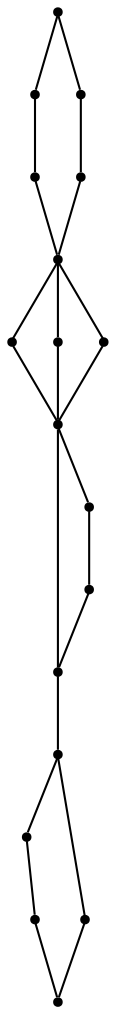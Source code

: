 graph {
  node [shape=point,comment="{\"directed\":false,\"doi\":\"10.1007/978-3-540-24595-7_22\",\"figure\":\"2 (1)\"}"]

  v0 [pos="816.7352380087209,1819.909735079164"]
  v1 [pos="777.2279069767442,1793.597224906638"]
  v2 [pos="737.7205759447675,1793.597224906638"]
  v3 [pos="737.7205759447675,1846.2847109194147"]
  v4 [pos="698.2131972202034,1819.909735079164"]
  v5 [pos="658.6433412063953,1819.9097350791642"]
  v6 [pos="619.1360101744186,1846.284710919415"]
  v7 [pos="579.6286632449127,1846.2847109194147"]
  v8 [pos="540.1212845203488,1819.9097350791642"]
  v9 [pos="500.6139534883721,1793.597224906638"]
  v10 [pos="500.6139534883721,1819.909735079164"]
  v11 [pos="500.6139534883721,1846.2847109194147"]
  v12 [pos="461.10659861010174,1819.909735079164"]
  v13 [pos="421.59925962936046,1793.597224906638"]
  v14 [pos="421.59925962936046,1846.2847109194147"]
  v15 [pos="382.09190475109017,1793.597224906638"]
  v16 [pos="382.0919047510901,1846.284710919415"]
  v17 [pos="342.58456577034883,1819.909735079164"]

  v17 -- v15 [id="-2",pos="342.58456577034883,1819.909735079164 382.09190475109017,1793.597224906638 382.09190475109017,1793.597224906638 382.09190475109017,1793.597224906638"]
  v15 -- v13 [id="-5",pos="382.09190475109017,1793.597224906638 421.59925962936046,1793.597224906638 421.59925962936046,1793.597224906638 421.59925962936046,1793.597224906638"]
  v13 -- v12 [id="-9",pos="421.59925962936046,1793.597224906638 461.10659861010174,1819.909735079164 461.10659861010174,1819.909735079164 461.10659861010174,1819.909735079164"]
  v14 -- v12 [id="-10",pos="421.59925962936046,1846.2847109194147 461.10659861010174,1819.909735079164 461.10659861010174,1819.909735079164 461.10659861010174,1819.909735079164"]
  v12 -- v10 [id="-13",pos="461.10659861010174,1819.909735079164 500.6139534883721,1819.909735079164 500.6139534883721,1819.909735079164 500.6139534883721,1819.909735079164"]
  v12 -- v11 [id="-15",pos="461.10659861010174,1819.909735079164 500.6139534883721,1846.2847109194147 500.6139534883721,1846.2847109194147 500.6139534883721,1846.2847109194147"]
  v16 -- v14 [id="-16",pos="382.0919047510901,1846.284710919415 421.59925962936046,1846.2847109194147 421.59925962936046,1846.2847109194147 421.59925962936046,1846.2847109194147"]
  v10 -- v8 [id="-19",pos="500.6139534883721,1819.909735079164 540.1212845203488,1819.9097350791642 540.1212845203488,1819.9097350791642 540.1212845203488,1819.9097350791642"]
  v8 -- v5 [id="-23",pos="540.1212845203488,1819.9097350791642 579.6536700581395,1793.5888643617975 579.6536700581395,1793.5888643617975 579.6536700581395,1793.5888643617975 619.1693313953489,1793.5888643617975 619.1693313953489,1793.5888643617975 619.1693313953489,1793.5888643617975 658.6433412063953,1819.9097350791642 658.6433412063953,1819.9097350791642 658.6433412063953,1819.9097350791642"]
  v9 -- v8 [id="-24",pos="500.6139534883721,1793.597224906638 540.1212845203488,1819.9097350791642 540.1212845203488,1819.9097350791642 540.1212845203488,1819.9097350791642"]
  v7 -- v6 [id="-25",pos="579.6286632449127,1846.2847109194147 619.1360101744186,1846.284710919415 619.1360101744186,1846.284710919415 619.1360101744186,1846.284710919415"]
  v6 -- v5 [id="-28",pos="619.1360101744186,1846.284710919415 658.6433412063953,1819.9097350791642 658.6433412063953,1819.9097350791642 658.6433412063953,1819.9097350791642"]
  v5 -- v4 [id="-31",pos="658.6433412063953,1819.9097350791642 698.2131972202034,1819.909735079164 698.2131972202034,1819.909735079164 698.2131972202034,1819.909735079164"]
  v4 -- v2 [id="-33",pos="698.2131972202034,1819.909735079164 737.7205759447675,1793.597224906638 737.7205759447675,1793.597224906638 737.7205759447675,1793.597224906638"]
  v3 -- v0 [id="-35",pos="737.7205759447675,1846.2847109194147 777.2237100290697,1846.2639843976049 777.2237100290697,1846.2639843976049 777.2237100290697,1846.2639843976049 816.7352380087209,1819.909735079164 816.7352380087209,1819.909735079164 816.7352380087209,1819.909735079164"]
  v2 -- v1 [id="-36",pos="737.7205759447675,1793.597224906638 777.2279069767442,1793.597224906638 777.2279069767442,1793.597224906638 777.2279069767442,1793.597224906638"]
  v1 -- v0 [id="-38",pos="777.2279069767442,1793.597224906638 816.7352380087209,1819.909735079164 816.7352380087209,1819.909735079164 816.7352380087209,1819.909735079164"]
  v12 -- v9 [id="-39",pos="461.10659861010174,1819.909735079164 500.6139534883721,1793.597224906638 500.6139534883721,1793.597224906638 500.6139534883721,1793.597224906638"]
  v17 -- v16 [id="-40",pos="342.58456577034883,1819.909735079164 382.0919047510901,1846.284710919415 382.0919047510901,1846.284710919415 382.0919047510901,1846.284710919415"]
  v8 -- v7 [id="-41",pos="540.1212845203488,1819.9097350791642 579.6286632449127,1846.2847109194147 579.6286632449127,1846.2847109194147 579.6286632449127,1846.2847109194147"]
  v11 -- v8 [id="-42",pos="500.6139534883721,1846.2847109194147 540.1212845203488,1819.9097350791642 540.1212845203488,1819.9097350791642 540.1212845203488,1819.9097350791642"]
  v4 -- v3 [id="-43",pos="698.2131972202034,1819.909735079164 737.7205759447675,1846.2847109194147 737.7205759447675,1846.2847109194147 737.7205759447675,1846.2847109194147"]
}